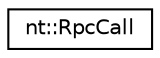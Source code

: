 digraph "Graphical Class Hierarchy"
{
  edge [fontname="Helvetica",fontsize="10",labelfontname="Helvetica",labelfontsize="10"];
  node [fontname="Helvetica",fontsize="10",shape=record];
  rankdir="LR";
  Node1 [label="nt::RpcCall",height=0.2,width=0.4,color="black", fillcolor="white", style="filled",URL="$classnt_1_1RpcCall.html",tooltip="NetworkTables Remote Procedure Call. "];
}
